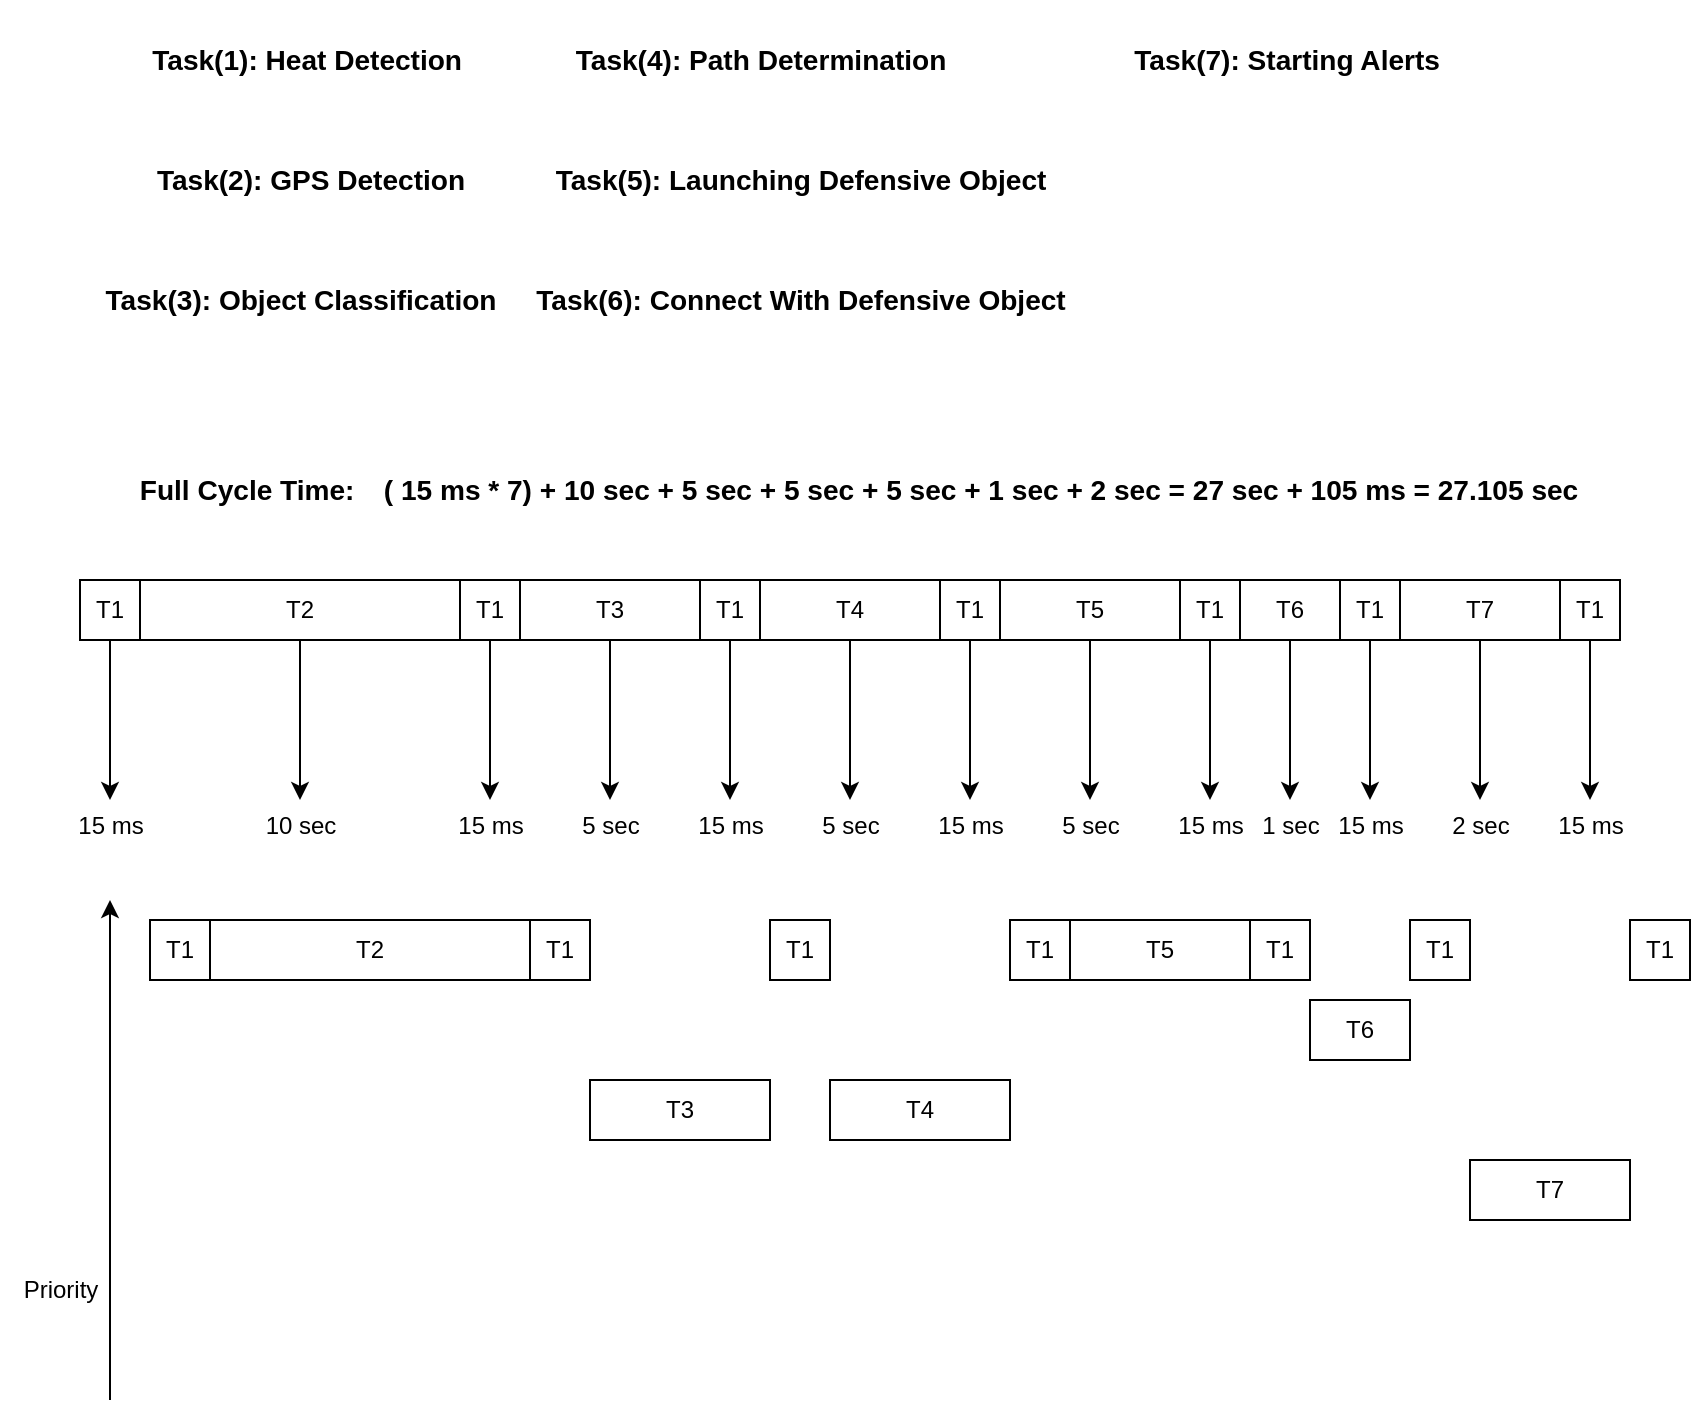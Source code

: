 <mxfile version="24.7.8">
  <diagram name="Page-1" id="8R7MBRoBO2SxMJ9F3LDK">
    <mxGraphModel dx="1221" dy="823" grid="1" gridSize="10" guides="1" tooltips="1" connect="1" arrows="1" fold="1" page="1" pageScale="1" pageWidth="850" pageHeight="1100" math="0" shadow="0">
      <root>
        <mxCell id="0" />
        <mxCell id="1" parent="0" />
        <mxCell id="oaZygCZm9-XUwzFFa5ol-1" value="&lt;h3&gt;Task(1): Heat Detection&amp;nbsp;&lt;/h3&gt;" style="text;html=1;align=center;verticalAlign=middle;resizable=0;points=[];autosize=1;strokeColor=none;fillColor=none;" vertex="1" parent="1">
          <mxGeometry x="65" y="20" width="180" height="60" as="geometry" />
        </mxCell>
        <mxCell id="oaZygCZm9-XUwzFFa5ol-2" value="&lt;h3&gt;Task(2): GPS Detection&lt;/h3&gt;" style="text;html=1;align=center;verticalAlign=middle;resizable=0;points=[];autosize=1;strokeColor=none;fillColor=none;" vertex="1" parent="1">
          <mxGeometry x="65" y="80" width="180" height="60" as="geometry" />
        </mxCell>
        <mxCell id="oaZygCZm9-XUwzFFa5ol-3" value="&lt;h3&gt;Task(3): Object Classification&lt;/h3&gt;" style="text;html=1;align=center;verticalAlign=middle;resizable=0;points=[];autosize=1;strokeColor=none;fillColor=none;" vertex="1" parent="1">
          <mxGeometry x="40" y="140" width="220" height="60" as="geometry" />
        </mxCell>
        <mxCell id="oaZygCZm9-XUwzFFa5ol-4" value="&lt;h3&gt;Task(4): Path Determination&lt;/h3&gt;" style="text;html=1;align=center;verticalAlign=middle;resizable=0;points=[];autosize=1;strokeColor=none;fillColor=none;" vertex="1" parent="1">
          <mxGeometry x="275" y="20" width="210" height="60" as="geometry" />
        </mxCell>
        <mxCell id="oaZygCZm9-XUwzFFa5ol-5" value="&lt;h3&gt;Task(5): Launching Defensive Object&lt;/h3&gt;" style="text;html=1;align=center;verticalAlign=middle;resizable=0;points=[];autosize=1;strokeColor=none;fillColor=none;" vertex="1" parent="1">
          <mxGeometry x="265" y="80" width="270" height="60" as="geometry" />
        </mxCell>
        <mxCell id="oaZygCZm9-XUwzFFa5ol-6" value="&lt;h3&gt;Task(6): Connect With Defensive Object&lt;/h3&gt;" style="text;html=1;align=center;verticalAlign=middle;resizable=0;points=[];autosize=1;strokeColor=none;fillColor=none;" vertex="1" parent="1">
          <mxGeometry x="255" y="140" width="290" height="60" as="geometry" />
        </mxCell>
        <mxCell id="oaZygCZm9-XUwzFFa5ol-7" value="&lt;h3&gt;Task(7): Starting Alerts&amp;nbsp;&lt;/h3&gt;" style="text;html=1;align=center;verticalAlign=middle;resizable=0;points=[];autosize=1;strokeColor=none;fillColor=none;" vertex="1" parent="1">
          <mxGeometry x="555" y="20" width="180" height="60" as="geometry" />
        </mxCell>
        <mxCell id="oaZygCZm9-XUwzFFa5ol-30" style="edgeStyle=orthogonalEdgeStyle;rounded=0;orthogonalLoop=1;jettySize=auto;html=1;" edge="1" parent="1" source="oaZygCZm9-XUwzFFa5ol-10">
          <mxGeometry relative="1" as="geometry">
            <mxPoint x="55" y="420" as="targetPoint" />
          </mxGeometry>
        </mxCell>
        <mxCell id="oaZygCZm9-XUwzFFa5ol-10" value="T1" style="rounded=0;whiteSpace=wrap;html=1;" vertex="1" parent="1">
          <mxGeometry x="40" y="310" width="30" height="30" as="geometry" />
        </mxCell>
        <mxCell id="oaZygCZm9-XUwzFFa5ol-35" style="edgeStyle=orthogonalEdgeStyle;rounded=0;orthogonalLoop=1;jettySize=auto;html=1;" edge="1" parent="1" source="oaZygCZm9-XUwzFFa5ol-13">
          <mxGeometry relative="1" as="geometry">
            <mxPoint x="150" y="420" as="targetPoint" />
          </mxGeometry>
        </mxCell>
        <mxCell id="oaZygCZm9-XUwzFFa5ol-13" value="T2" style="rounded=0;whiteSpace=wrap;html=1;" vertex="1" parent="1">
          <mxGeometry x="70" y="310" width="160" height="30" as="geometry" />
        </mxCell>
        <mxCell id="oaZygCZm9-XUwzFFa5ol-31" style="edgeStyle=orthogonalEdgeStyle;rounded=0;orthogonalLoop=1;jettySize=auto;html=1;" edge="1" parent="1" source="oaZygCZm9-XUwzFFa5ol-16">
          <mxGeometry relative="1" as="geometry">
            <mxPoint x="245" y="420" as="targetPoint" />
          </mxGeometry>
        </mxCell>
        <mxCell id="oaZygCZm9-XUwzFFa5ol-62" value="" style="edgeStyle=orthogonalEdgeStyle;rounded=0;orthogonalLoop=1;jettySize=auto;html=1;" edge="1" parent="1" source="oaZygCZm9-XUwzFFa5ol-16" target="oaZygCZm9-XUwzFFa5ol-20">
          <mxGeometry relative="1" as="geometry" />
        </mxCell>
        <mxCell id="oaZygCZm9-XUwzFFa5ol-16" value="T1" style="rounded=0;whiteSpace=wrap;html=1;" vertex="1" parent="1">
          <mxGeometry x="230" y="310" width="30" height="30" as="geometry" />
        </mxCell>
        <mxCell id="oaZygCZm9-XUwzFFa5ol-37" style="edgeStyle=orthogonalEdgeStyle;rounded=0;orthogonalLoop=1;jettySize=auto;html=1;" edge="1" parent="1" source="oaZygCZm9-XUwzFFa5ol-18">
          <mxGeometry relative="1" as="geometry">
            <mxPoint x="305" y="420" as="targetPoint" />
          </mxGeometry>
        </mxCell>
        <mxCell id="oaZygCZm9-XUwzFFa5ol-18" value="T3" style="rounded=0;whiteSpace=wrap;html=1;" vertex="1" parent="1">
          <mxGeometry x="260" y="310" width="90" height="30" as="geometry" />
        </mxCell>
        <mxCell id="oaZygCZm9-XUwzFFa5ol-39" style="edgeStyle=orthogonalEdgeStyle;rounded=0;orthogonalLoop=1;jettySize=auto;html=1;" edge="1" parent="1" source="oaZygCZm9-XUwzFFa5ol-20">
          <mxGeometry relative="1" as="geometry">
            <mxPoint x="365" y="420" as="targetPoint" />
          </mxGeometry>
        </mxCell>
        <mxCell id="oaZygCZm9-XUwzFFa5ol-20" value="T1" style="rounded=0;whiteSpace=wrap;html=1;" vertex="1" parent="1">
          <mxGeometry x="350" y="310" width="30" height="30" as="geometry" />
        </mxCell>
        <mxCell id="oaZygCZm9-XUwzFFa5ol-41" style="edgeStyle=orthogonalEdgeStyle;rounded=0;orthogonalLoop=1;jettySize=auto;html=1;" edge="1" parent="1" source="oaZygCZm9-XUwzFFa5ol-22">
          <mxGeometry relative="1" as="geometry">
            <mxPoint x="425" y="420" as="targetPoint" />
          </mxGeometry>
        </mxCell>
        <mxCell id="oaZygCZm9-XUwzFFa5ol-22" value="T4" style="rounded=0;whiteSpace=wrap;html=1;" vertex="1" parent="1">
          <mxGeometry x="380" y="310" width="90" height="30" as="geometry" />
        </mxCell>
        <mxCell id="oaZygCZm9-XUwzFFa5ol-43" style="edgeStyle=orthogonalEdgeStyle;rounded=0;orthogonalLoop=1;jettySize=auto;html=1;" edge="1" parent="1" source="oaZygCZm9-XUwzFFa5ol-23">
          <mxGeometry relative="1" as="geometry">
            <mxPoint x="485" y="420" as="targetPoint" />
          </mxGeometry>
        </mxCell>
        <mxCell id="oaZygCZm9-XUwzFFa5ol-23" value="T1" style="rounded=0;whiteSpace=wrap;html=1;" vertex="1" parent="1">
          <mxGeometry x="470" y="310" width="30" height="30" as="geometry" />
        </mxCell>
        <mxCell id="oaZygCZm9-XUwzFFa5ol-45" style="edgeStyle=orthogonalEdgeStyle;rounded=0;orthogonalLoop=1;jettySize=auto;html=1;" edge="1" parent="1" source="oaZygCZm9-XUwzFFa5ol-24">
          <mxGeometry relative="1" as="geometry">
            <mxPoint x="545" y="420" as="targetPoint" />
          </mxGeometry>
        </mxCell>
        <mxCell id="oaZygCZm9-XUwzFFa5ol-24" value="T5" style="rounded=0;whiteSpace=wrap;html=1;" vertex="1" parent="1">
          <mxGeometry x="500" y="310" width="90" height="30" as="geometry" />
        </mxCell>
        <mxCell id="oaZygCZm9-XUwzFFa5ol-47" style="edgeStyle=orthogonalEdgeStyle;rounded=0;orthogonalLoop=1;jettySize=auto;html=1;" edge="1" parent="1" source="oaZygCZm9-XUwzFFa5ol-25">
          <mxGeometry relative="1" as="geometry">
            <mxPoint x="605" y="420" as="targetPoint" />
          </mxGeometry>
        </mxCell>
        <mxCell id="oaZygCZm9-XUwzFFa5ol-25" value="T1" style="rounded=0;whiteSpace=wrap;html=1;" vertex="1" parent="1">
          <mxGeometry x="590" y="310" width="30" height="30" as="geometry" />
        </mxCell>
        <mxCell id="oaZygCZm9-XUwzFFa5ol-51" style="edgeStyle=orthogonalEdgeStyle;rounded=0;orthogonalLoop=1;jettySize=auto;html=1;" edge="1" parent="1" source="oaZygCZm9-XUwzFFa5ol-26">
          <mxGeometry relative="1" as="geometry">
            <mxPoint x="645" y="420" as="targetPoint" />
          </mxGeometry>
        </mxCell>
        <mxCell id="oaZygCZm9-XUwzFFa5ol-26" value="T6" style="rounded=0;whiteSpace=wrap;html=1;" vertex="1" parent="1">
          <mxGeometry x="620" y="310" width="50" height="30" as="geometry" />
        </mxCell>
        <mxCell id="oaZygCZm9-XUwzFFa5ol-53" style="edgeStyle=orthogonalEdgeStyle;rounded=0;orthogonalLoop=1;jettySize=auto;html=1;" edge="1" parent="1" source="oaZygCZm9-XUwzFFa5ol-27">
          <mxGeometry relative="1" as="geometry">
            <mxPoint x="740" y="420" as="targetPoint" />
          </mxGeometry>
        </mxCell>
        <mxCell id="oaZygCZm9-XUwzFFa5ol-27" value="T7" style="rounded=0;whiteSpace=wrap;html=1;" vertex="1" parent="1">
          <mxGeometry x="700" y="310" width="80" height="30" as="geometry" />
        </mxCell>
        <mxCell id="oaZygCZm9-XUwzFFa5ol-49" style="edgeStyle=orthogonalEdgeStyle;rounded=0;orthogonalLoop=1;jettySize=auto;html=1;" edge="1" parent="1" source="oaZygCZm9-XUwzFFa5ol-28">
          <mxGeometry relative="1" as="geometry">
            <mxPoint x="685" y="420" as="targetPoint" />
          </mxGeometry>
        </mxCell>
        <mxCell id="oaZygCZm9-XUwzFFa5ol-28" value="T1" style="rounded=0;whiteSpace=wrap;html=1;" vertex="1" parent="1">
          <mxGeometry x="670" y="310" width="30" height="30" as="geometry" />
        </mxCell>
        <mxCell id="oaZygCZm9-XUwzFFa5ol-55" style="edgeStyle=orthogonalEdgeStyle;rounded=0;orthogonalLoop=1;jettySize=auto;html=1;" edge="1" parent="1" source="oaZygCZm9-XUwzFFa5ol-29">
          <mxGeometry relative="1" as="geometry">
            <mxPoint x="795" y="420" as="targetPoint" />
          </mxGeometry>
        </mxCell>
        <mxCell id="oaZygCZm9-XUwzFFa5ol-29" value="T1" style="rounded=0;whiteSpace=wrap;html=1;" vertex="1" parent="1">
          <mxGeometry x="780" y="310" width="30" height="30" as="geometry" />
        </mxCell>
        <mxCell id="oaZygCZm9-XUwzFFa5ol-32" value="15 ms" style="text;html=1;align=center;verticalAlign=middle;resizable=0;points=[];autosize=1;strokeColor=none;fillColor=none;" vertex="1" parent="1">
          <mxGeometry x="25" y="418" width="60" height="30" as="geometry" />
        </mxCell>
        <mxCell id="oaZygCZm9-XUwzFFa5ol-34" value="15 ms" style="text;html=1;align=center;verticalAlign=middle;resizable=0;points=[];autosize=1;strokeColor=none;fillColor=none;" vertex="1" parent="1">
          <mxGeometry x="215" y="418" width="60" height="30" as="geometry" />
        </mxCell>
        <mxCell id="oaZygCZm9-XUwzFFa5ol-36" value="10 sec" style="text;html=1;align=center;verticalAlign=middle;resizable=0;points=[];autosize=1;strokeColor=none;fillColor=none;" vertex="1" parent="1">
          <mxGeometry x="120" y="418" width="60" height="30" as="geometry" />
        </mxCell>
        <mxCell id="oaZygCZm9-XUwzFFa5ol-38" value="5 sec" style="text;html=1;align=center;verticalAlign=middle;resizable=0;points=[];autosize=1;strokeColor=none;fillColor=none;" vertex="1" parent="1">
          <mxGeometry x="280" y="418" width="50" height="30" as="geometry" />
        </mxCell>
        <mxCell id="oaZygCZm9-XUwzFFa5ol-40" value="15 ms" style="text;html=1;align=center;verticalAlign=middle;resizable=0;points=[];autosize=1;strokeColor=none;fillColor=none;" vertex="1" parent="1">
          <mxGeometry x="335" y="418" width="60" height="30" as="geometry" />
        </mxCell>
        <mxCell id="oaZygCZm9-XUwzFFa5ol-42" value="5 sec" style="text;html=1;align=center;verticalAlign=middle;resizable=0;points=[];autosize=1;strokeColor=none;fillColor=none;" vertex="1" parent="1">
          <mxGeometry x="400" y="418" width="50" height="30" as="geometry" />
        </mxCell>
        <mxCell id="oaZygCZm9-XUwzFFa5ol-44" value="15 ms" style="text;html=1;align=center;verticalAlign=middle;resizable=0;points=[];autosize=1;strokeColor=none;fillColor=none;" vertex="1" parent="1">
          <mxGeometry x="455" y="418" width="60" height="30" as="geometry" />
        </mxCell>
        <mxCell id="oaZygCZm9-XUwzFFa5ol-46" value="5 sec" style="text;html=1;align=center;verticalAlign=middle;resizable=0;points=[];autosize=1;strokeColor=none;fillColor=none;" vertex="1" parent="1">
          <mxGeometry x="520" y="418" width="50" height="30" as="geometry" />
        </mxCell>
        <mxCell id="oaZygCZm9-XUwzFFa5ol-48" value="15 ms" style="text;html=1;align=center;verticalAlign=middle;resizable=0;points=[];autosize=1;strokeColor=none;fillColor=none;" vertex="1" parent="1">
          <mxGeometry x="575" y="418" width="60" height="30" as="geometry" />
        </mxCell>
        <mxCell id="oaZygCZm9-XUwzFFa5ol-50" value="15 ms" style="text;html=1;align=center;verticalAlign=middle;resizable=0;points=[];autosize=1;strokeColor=none;fillColor=none;" vertex="1" parent="1">
          <mxGeometry x="655" y="418" width="60" height="30" as="geometry" />
        </mxCell>
        <mxCell id="oaZygCZm9-XUwzFFa5ol-52" value="1 sec" style="text;html=1;align=center;verticalAlign=middle;resizable=0;points=[];autosize=1;strokeColor=none;fillColor=none;" vertex="1" parent="1">
          <mxGeometry x="620" y="418" width="50" height="30" as="geometry" />
        </mxCell>
        <mxCell id="oaZygCZm9-XUwzFFa5ol-54" value="2 sec" style="text;html=1;align=center;verticalAlign=middle;resizable=0;points=[];autosize=1;strokeColor=none;fillColor=none;" vertex="1" parent="1">
          <mxGeometry x="715" y="418" width="50" height="30" as="geometry" />
        </mxCell>
        <mxCell id="oaZygCZm9-XUwzFFa5ol-56" value="15 ms" style="text;html=1;align=center;verticalAlign=middle;resizable=0;points=[];autosize=1;strokeColor=none;fillColor=none;" vertex="1" parent="1">
          <mxGeometry x="765" y="418" width="60" height="30" as="geometry" />
        </mxCell>
        <mxCell id="oaZygCZm9-XUwzFFa5ol-57" value="Priority" style="text;html=1;align=center;verticalAlign=middle;resizable=0;points=[];autosize=1;strokeColor=none;fillColor=none;" vertex="1" parent="1">
          <mxGeometry y="650" width="60" height="30" as="geometry" />
        </mxCell>
        <mxCell id="oaZygCZm9-XUwzFFa5ol-58" value="" style="endArrow=classic;html=1;rounded=0;" edge="1" parent="1">
          <mxGeometry width="50" height="50" relative="1" as="geometry">
            <mxPoint x="55" y="720" as="sourcePoint" />
            <mxPoint x="55" y="470" as="targetPoint" />
          </mxGeometry>
        </mxCell>
        <mxCell id="oaZygCZm9-XUwzFFa5ol-59" value="T1" style="rounded=0;whiteSpace=wrap;html=1;" vertex="1" parent="1">
          <mxGeometry x="75" y="480" width="30" height="30" as="geometry" />
        </mxCell>
        <mxCell id="oaZygCZm9-XUwzFFa5ol-60" value="T2" style="rounded=0;whiteSpace=wrap;html=1;" vertex="1" parent="1">
          <mxGeometry x="105" y="480" width="160" height="30" as="geometry" />
        </mxCell>
        <mxCell id="oaZygCZm9-XUwzFFa5ol-61" value="T1" style="rounded=0;whiteSpace=wrap;html=1;" vertex="1" parent="1">
          <mxGeometry x="265" y="480" width="30" height="30" as="geometry" />
        </mxCell>
        <mxCell id="oaZygCZm9-XUwzFFa5ol-63" value="T3" style="rounded=0;whiteSpace=wrap;html=1;" vertex="1" parent="1">
          <mxGeometry x="295" y="560" width="90" height="30" as="geometry" />
        </mxCell>
        <mxCell id="oaZygCZm9-XUwzFFa5ol-64" value="T1" style="rounded=0;whiteSpace=wrap;html=1;" vertex="1" parent="1">
          <mxGeometry x="385" y="480" width="30" height="30" as="geometry" />
        </mxCell>
        <mxCell id="oaZygCZm9-XUwzFFa5ol-65" value="T4" style="rounded=0;whiteSpace=wrap;html=1;" vertex="1" parent="1">
          <mxGeometry x="415" y="560" width="90" height="30" as="geometry" />
        </mxCell>
        <mxCell id="oaZygCZm9-XUwzFFa5ol-66" value="T1" style="rounded=0;whiteSpace=wrap;html=1;" vertex="1" parent="1">
          <mxGeometry x="505" y="480" width="30" height="30" as="geometry" />
        </mxCell>
        <mxCell id="oaZygCZm9-XUwzFFa5ol-67" value="T5" style="rounded=0;whiteSpace=wrap;html=1;" vertex="1" parent="1">
          <mxGeometry x="535" y="480" width="90" height="30" as="geometry" />
        </mxCell>
        <mxCell id="oaZygCZm9-XUwzFFa5ol-68" value="T1" style="rounded=0;whiteSpace=wrap;html=1;" vertex="1" parent="1">
          <mxGeometry x="625" y="480" width="30" height="30" as="geometry" />
        </mxCell>
        <mxCell id="oaZygCZm9-XUwzFFa5ol-69" value="T6" style="rounded=0;whiteSpace=wrap;html=1;" vertex="1" parent="1">
          <mxGeometry x="655" y="520" width="50" height="30" as="geometry" />
        </mxCell>
        <mxCell id="oaZygCZm9-XUwzFFa5ol-70" value="T1" style="rounded=0;whiteSpace=wrap;html=1;" vertex="1" parent="1">
          <mxGeometry x="705" y="480" width="30" height="30" as="geometry" />
        </mxCell>
        <mxCell id="oaZygCZm9-XUwzFFa5ol-71" value="T7" style="rounded=0;whiteSpace=wrap;html=1;" vertex="1" parent="1">
          <mxGeometry x="735" y="600" width="80" height="30" as="geometry" />
        </mxCell>
        <mxCell id="oaZygCZm9-XUwzFFa5ol-72" value="T1" style="rounded=0;whiteSpace=wrap;html=1;" vertex="1" parent="1">
          <mxGeometry x="815" y="480" width="30" height="30" as="geometry" />
        </mxCell>
        <mxCell id="oaZygCZm9-XUwzFFa5ol-74" value="&lt;h3&gt;Full Cycle Time:&amp;nbsp;&lt;/h3&gt;" style="text;html=1;align=center;verticalAlign=middle;resizable=0;points=[];autosize=1;strokeColor=none;fillColor=none;" vertex="1" parent="1">
          <mxGeometry x="60" y="235" width="130" height="60" as="geometry" />
        </mxCell>
        <mxCell id="oaZygCZm9-XUwzFFa5ol-75" value="&lt;h3&gt;( 15 ms * 7) + 10 sec + 5 sec + 5 sec + 5 sec + 1 sec + 2 sec = 27 sec + 105 ms = 27.105 sec&lt;/h3&gt;" style="text;html=1;align=center;verticalAlign=middle;resizable=0;points=[];autosize=1;strokeColor=none;fillColor=none;" vertex="1" parent="1">
          <mxGeometry x="180" y="235" width="620" height="60" as="geometry" />
        </mxCell>
      </root>
    </mxGraphModel>
  </diagram>
</mxfile>
